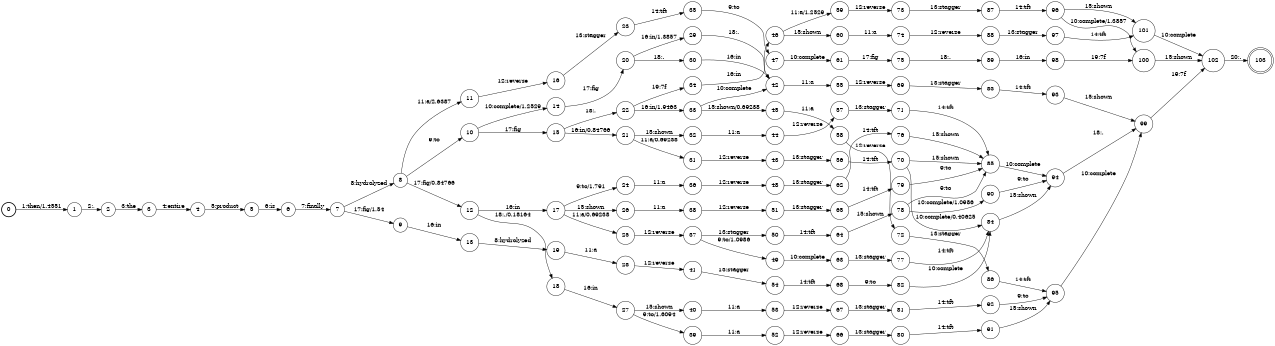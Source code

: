 digraph FST {
rankdir = LR;
size = "8.5,11";
label = "";
center = 1;
orientation = Portrait;
ranksep = "0.4";
nodesep = "0.25";
0 [label = "0", shape = circle, style = bold, fontsize = 14]
	0 -> 1 [label = "1:then/1.4551", fontsize = 14];
1 [label = "1", shape = circle, style = solid, fontsize = 14]
	1 -> 2 [label = "2:,", fontsize = 14];
2 [label = "2", shape = circle, style = solid, fontsize = 14]
	2 -> 3 [label = "3:the", fontsize = 14];
3 [label = "3", shape = circle, style = solid, fontsize = 14]
	3 -> 4 [label = "4:entire", fontsize = 14];
4 [label = "4", shape = circle, style = solid, fontsize = 14]
	4 -> 5 [label = "5:product", fontsize = 14];
5 [label = "5", shape = circle, style = solid, fontsize = 14]
	5 -> 6 [label = "6:is", fontsize = 14];
6 [label = "6", shape = circle, style = solid, fontsize = 14]
	6 -> 7 [label = "7:finally", fontsize = 14];
7 [label = "7", shape = circle, style = solid, fontsize = 14]
	7 -> 8 [label = "8:hydrolyzed", fontsize = 14];
	7 -> 9 [label = "17:fig/1.54", fontsize = 14];
8 [label = "8", shape = circle, style = solid, fontsize = 14]
	8 -> 10 [label = "9:to", fontsize = 14];
	8 -> 11 [label = "11:a/2.6387", fontsize = 14];
	8 -> 12 [label = "17:fig/0.84766", fontsize = 14];
9 [label = "9", shape = circle, style = solid, fontsize = 14]
	9 -> 13 [label = "16:in", fontsize = 14];
10 [label = "10", shape = circle, style = solid, fontsize = 14]
	10 -> 14 [label = "10:complete/1.2529", fontsize = 14];
	10 -> 15 [label = "17:fig", fontsize = 14];
11 [label = "11", shape = circle, style = solid, fontsize = 14]
	11 -> 16 [label = "12:reverse", fontsize = 14];
12 [label = "12", shape = circle, style = solid, fontsize = 14]
	12 -> 17 [label = "16:in", fontsize = 14];
	12 -> 18 [label = "18:./0.18164", fontsize = 14];
13 [label = "13", shape = circle, style = solid, fontsize = 14]
	13 -> 19 [label = "8:hydrolyzed", fontsize = 14];
14 [label = "14", shape = circle, style = solid, fontsize = 14]
	14 -> 20 [label = "17:fig", fontsize = 14];
15 [label = "15", shape = circle, style = solid, fontsize = 14]
	15 -> 21 [label = "16:in/0.84766", fontsize = 14];
	15 -> 22 [label = "18:.", fontsize = 14];
16 [label = "16", shape = circle, style = solid, fontsize = 14]
	16 -> 23 [label = "13:stagger", fontsize = 14];
17 [label = "17", shape = circle, style = solid, fontsize = 14]
	17 -> 24 [label = "9:to/1.791", fontsize = 14];
	17 -> 25 [label = "11:a/0.69238", fontsize = 14];
	17 -> 26 [label = "15:shown", fontsize = 14];
18 [label = "18", shape = circle, style = solid, fontsize = 14]
	18 -> 27 [label = "16:in", fontsize = 14];
19 [label = "19", shape = circle, style = solid, fontsize = 14]
	19 -> 28 [label = "11:a", fontsize = 14];
20 [label = "20", shape = circle, style = solid, fontsize = 14]
	20 -> 29 [label = "16:in/1.3857", fontsize = 14];
	20 -> 30 [label = "18:.", fontsize = 14];
21 [label = "21", shape = circle, style = solid, fontsize = 14]
	21 -> 31 [label = "11:a/0.69238", fontsize = 14];
	21 -> 32 [label = "15:shown", fontsize = 14];
22 [label = "22", shape = circle, style = solid, fontsize = 14]
	22 -> 33 [label = "16:in/1.9463", fontsize = 14];
	22 -> 34 [label = "19:7f", fontsize = 14];
23 [label = "23", shape = circle, style = solid, fontsize = 14]
	23 -> 35 [label = "14:tft", fontsize = 14];
24 [label = "24", shape = circle, style = solid, fontsize = 14]
	24 -> 36 [label = "11:a", fontsize = 14];
25 [label = "25", shape = circle, style = solid, fontsize = 14]
	25 -> 37 [label = "12:reverse", fontsize = 14];
26 [label = "26", shape = circle, style = solid, fontsize = 14]
	26 -> 38 [label = "11:a", fontsize = 14];
27 [label = "27", shape = circle, style = solid, fontsize = 14]
	27 -> 39 [label = "9:to/1.6094", fontsize = 14];
	27 -> 40 [label = "15:shown", fontsize = 14];
28 [label = "28", shape = circle, style = solid, fontsize = 14]
	28 -> 41 [label = "12:reverse", fontsize = 14];
29 [label = "29", shape = circle, style = solid, fontsize = 14]
	29 -> 42 [label = "18:.", fontsize = 14];
30 [label = "30", shape = circle, style = solid, fontsize = 14]
	30 -> 42 [label = "16:in", fontsize = 14];
31 [label = "31", shape = circle, style = solid, fontsize = 14]
	31 -> 43 [label = "12:reverse", fontsize = 14];
32 [label = "32", shape = circle, style = solid, fontsize = 14]
	32 -> 44 [label = "11:a", fontsize = 14];
33 [label = "33", shape = circle, style = solid, fontsize = 14]
	33 -> 42 [label = "10:complete", fontsize = 14];
	33 -> 45 [label = "15:shown/0.69238", fontsize = 14];
34 [label = "34", shape = circle, style = solid, fontsize = 14]
	34 -> 46 [label = "16:in", fontsize = 14];
35 [label = "35", shape = circle, style = solid, fontsize = 14]
	35 -> 47 [label = "9:to", fontsize = 14];
36 [label = "36", shape = circle, style = solid, fontsize = 14]
	36 -> 48 [label = "12:reverse", fontsize = 14];
37 [label = "37", shape = circle, style = solid, fontsize = 14]
	37 -> 49 [label = "9:to/1.0986", fontsize = 14];
	37 -> 50 [label = "13:stagger", fontsize = 14];
38 [label = "38", shape = circle, style = solid, fontsize = 14]
	38 -> 51 [label = "12:reverse", fontsize = 14];
39 [label = "39", shape = circle, style = solid, fontsize = 14]
	39 -> 52 [label = "11:a", fontsize = 14];
40 [label = "40", shape = circle, style = solid, fontsize = 14]
	40 -> 53 [label = "11:a", fontsize = 14];
41 [label = "41", shape = circle, style = solid, fontsize = 14]
	41 -> 54 [label = "13:stagger", fontsize = 14];
42 [label = "42", shape = circle, style = solid, fontsize = 14]
	42 -> 55 [label = "11:a", fontsize = 14];
43 [label = "43", shape = circle, style = solid, fontsize = 14]
	43 -> 56 [label = "13:stagger", fontsize = 14];
44 [label = "44", shape = circle, style = solid, fontsize = 14]
	44 -> 57 [label = "12:reverse", fontsize = 14];
45 [label = "45", shape = circle, style = solid, fontsize = 14]
	45 -> 58 [label = "11:a", fontsize = 14];
46 [label = "46", shape = circle, style = solid, fontsize = 14]
	46 -> 59 [label = "11:a/1.2529", fontsize = 14];
	46 -> 60 [label = "15:shown", fontsize = 14];
47 [label = "47", shape = circle, style = solid, fontsize = 14]
	47 -> 61 [label = "10:complete", fontsize = 14];
48 [label = "48", shape = circle, style = solid, fontsize = 14]
	48 -> 62 [label = "13:stagger", fontsize = 14];
49 [label = "49", shape = circle, style = solid, fontsize = 14]
	49 -> 63 [label = "10:complete", fontsize = 14];
50 [label = "50", shape = circle, style = solid, fontsize = 14]
	50 -> 64 [label = "14:tft", fontsize = 14];
51 [label = "51", shape = circle, style = solid, fontsize = 14]
	51 -> 65 [label = "13:stagger", fontsize = 14];
52 [label = "52", shape = circle, style = solid, fontsize = 14]
	52 -> 66 [label = "12:reverse", fontsize = 14];
53 [label = "53", shape = circle, style = solid, fontsize = 14]
	53 -> 67 [label = "12:reverse", fontsize = 14];
54 [label = "54", shape = circle, style = solid, fontsize = 14]
	54 -> 68 [label = "14:tft", fontsize = 14];
55 [label = "55", shape = circle, style = solid, fontsize = 14]
	55 -> 69 [label = "12:reverse", fontsize = 14];
56 [label = "56", shape = circle, style = solid, fontsize = 14]
	56 -> 70 [label = "14:tft", fontsize = 14];
57 [label = "57", shape = circle, style = solid, fontsize = 14]
	57 -> 71 [label = "13:stagger", fontsize = 14];
58 [label = "58", shape = circle, style = solid, fontsize = 14]
	58 -> 72 [label = "12:reverse", fontsize = 14];
59 [label = "59", shape = circle, style = solid, fontsize = 14]
	59 -> 73 [label = "12:reverse", fontsize = 14];
60 [label = "60", shape = circle, style = solid, fontsize = 14]
	60 -> 74 [label = "11:a", fontsize = 14];
61 [label = "61", shape = circle, style = solid, fontsize = 14]
	61 -> 75 [label = "17:fig", fontsize = 14];
62 [label = "62", shape = circle, style = solid, fontsize = 14]
	62 -> 76 [label = "14:tft", fontsize = 14];
63 [label = "63", shape = circle, style = solid, fontsize = 14]
	63 -> 77 [label = "13:stagger", fontsize = 14];
64 [label = "64", shape = circle, style = solid, fontsize = 14]
	64 -> 78 [label = "15:shown", fontsize = 14];
65 [label = "65", shape = circle, style = solid, fontsize = 14]
	65 -> 79 [label = "14:tft", fontsize = 14];
66 [label = "66", shape = circle, style = solid, fontsize = 14]
	66 -> 80 [label = "13:stagger", fontsize = 14];
67 [label = "67", shape = circle, style = solid, fontsize = 14]
	67 -> 81 [label = "13:stagger", fontsize = 14];
68 [label = "68", shape = circle, style = solid, fontsize = 14]
	68 -> 82 [label = "9:to", fontsize = 14];
69 [label = "69", shape = circle, style = solid, fontsize = 14]
	69 -> 83 [label = "13:stagger", fontsize = 14];
70 [label = "70", shape = circle, style = solid, fontsize = 14]
	70 -> 84 [label = "10:complete/0.40625", fontsize = 14];
	70 -> 85 [label = "15:shown", fontsize = 14];
71 [label = "71", shape = circle, style = solid, fontsize = 14]
	71 -> 85 [label = "14:tft", fontsize = 14];
72 [label = "72", shape = circle, style = solid, fontsize = 14]
	72 -> 86 [label = "13:stagger", fontsize = 14];
73 [label = "73", shape = circle, style = solid, fontsize = 14]
	73 -> 87 [label = "13:stagger", fontsize = 14];
74 [label = "74", shape = circle, style = solid, fontsize = 14]
	74 -> 88 [label = "12:reverse", fontsize = 14];
75 [label = "75", shape = circle, style = solid, fontsize = 14]
	75 -> 89 [label = "18:.", fontsize = 14];
76 [label = "76", shape = circle, style = solid, fontsize = 14]
	76 -> 85 [label = "15:shown", fontsize = 14];
77 [label = "77", shape = circle, style = solid, fontsize = 14]
	77 -> 84 [label = "14:tft", fontsize = 14];
78 [label = "78", shape = circle, style = solid, fontsize = 14]
	78 -> 85 [label = "9:to", fontsize = 14];
	78 -> 90 [label = "10:complete/1.0986", fontsize = 14];
79 [label = "79", shape = circle, style = solid, fontsize = 14]
	79 -> 85 [label = "9:to", fontsize = 14];
80 [label = "80", shape = circle, style = solid, fontsize = 14]
	80 -> 91 [label = "14:tft", fontsize = 14];
81 [label = "81", shape = circle, style = solid, fontsize = 14]
	81 -> 92 [label = "14:tft", fontsize = 14];
82 [label = "82", shape = circle, style = solid, fontsize = 14]
	82 -> 84 [label = "10:complete", fontsize = 14];
83 [label = "83", shape = circle, style = solid, fontsize = 14]
	83 -> 93 [label = "14:tft", fontsize = 14];
84 [label = "84", shape = circle, style = solid, fontsize = 14]
	84 -> 94 [label = "15:shown", fontsize = 14];
85 [label = "85", shape = circle, style = solid, fontsize = 14]
	85 -> 94 [label = "10:complete", fontsize = 14];
86 [label = "86", shape = circle, style = solid, fontsize = 14]
	86 -> 95 [label = "14:tft", fontsize = 14];
87 [label = "87", shape = circle, style = solid, fontsize = 14]
	87 -> 96 [label = "14:tft", fontsize = 14];
88 [label = "88", shape = circle, style = solid, fontsize = 14]
	88 -> 97 [label = "13:stagger", fontsize = 14];
89 [label = "89", shape = circle, style = solid, fontsize = 14]
	89 -> 98 [label = "16:in", fontsize = 14];
90 [label = "90", shape = circle, style = solid, fontsize = 14]
	90 -> 94 [label = "9:to", fontsize = 14];
91 [label = "91", shape = circle, style = solid, fontsize = 14]
	91 -> 95 [label = "15:shown", fontsize = 14];
92 [label = "92", shape = circle, style = solid, fontsize = 14]
	92 -> 95 [label = "9:to", fontsize = 14];
93 [label = "93", shape = circle, style = solid, fontsize = 14]
	93 -> 99 [label = "15:shown", fontsize = 14];
94 [label = "94", shape = circle, style = solid, fontsize = 14]
	94 -> 99 [label = "18:.", fontsize = 14];
95 [label = "95", shape = circle, style = solid, fontsize = 14]
	95 -> 99 [label = "10:complete", fontsize = 14];
96 [label = "96", shape = circle, style = solid, fontsize = 14]
	96 -> 100 [label = "10:complete/1.3857", fontsize = 14];
	96 -> 101 [label = "15:shown", fontsize = 14];
97 [label = "97", shape = circle, style = solid, fontsize = 14]
	97 -> 101 [label = "14:tft", fontsize = 14];
98 [label = "98", shape = circle, style = solid, fontsize = 14]
	98 -> 100 [label = "19:7f", fontsize = 14];
99 [label = "99", shape = circle, style = solid, fontsize = 14]
	99 -> 102 [label = "19:7f", fontsize = 14];
100 [label = "100", shape = circle, style = solid, fontsize = 14]
	100 -> 102 [label = "15:shown", fontsize = 14];
101 [label = "101", shape = circle, style = solid, fontsize = 14]
	101 -> 102 [label = "10:complete", fontsize = 14];
102 [label = "102", shape = circle, style = solid, fontsize = 14]
	102 -> 103 [label = "20:.", fontsize = 14];
103 [label = "103", shape = doublecircle, style = solid, fontsize = 14]
}
